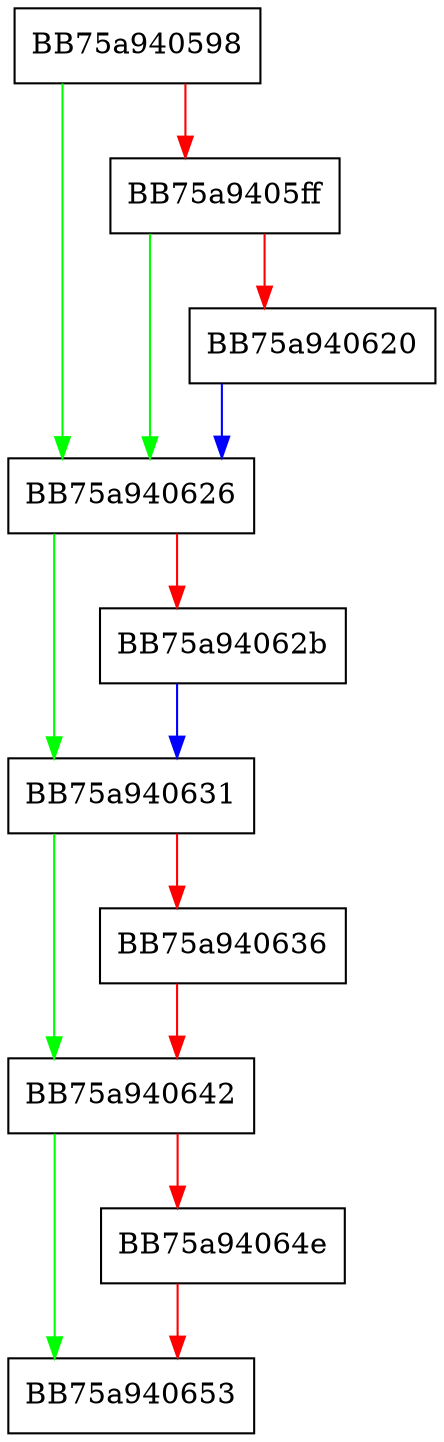 digraph find {
  node [shape="box"];
  graph [splines=ortho];
  BB75a940598 -> BB75a940626 [color="green"];
  BB75a940598 -> BB75a9405ff [color="red"];
  BB75a9405ff -> BB75a940626 [color="green"];
  BB75a9405ff -> BB75a940620 [color="red"];
  BB75a940620 -> BB75a940626 [color="blue"];
  BB75a940626 -> BB75a940631 [color="green"];
  BB75a940626 -> BB75a94062b [color="red"];
  BB75a94062b -> BB75a940631 [color="blue"];
  BB75a940631 -> BB75a940642 [color="green"];
  BB75a940631 -> BB75a940636 [color="red"];
  BB75a940636 -> BB75a940642 [color="red"];
  BB75a940642 -> BB75a940653 [color="green"];
  BB75a940642 -> BB75a94064e [color="red"];
  BB75a94064e -> BB75a940653 [color="red"];
}